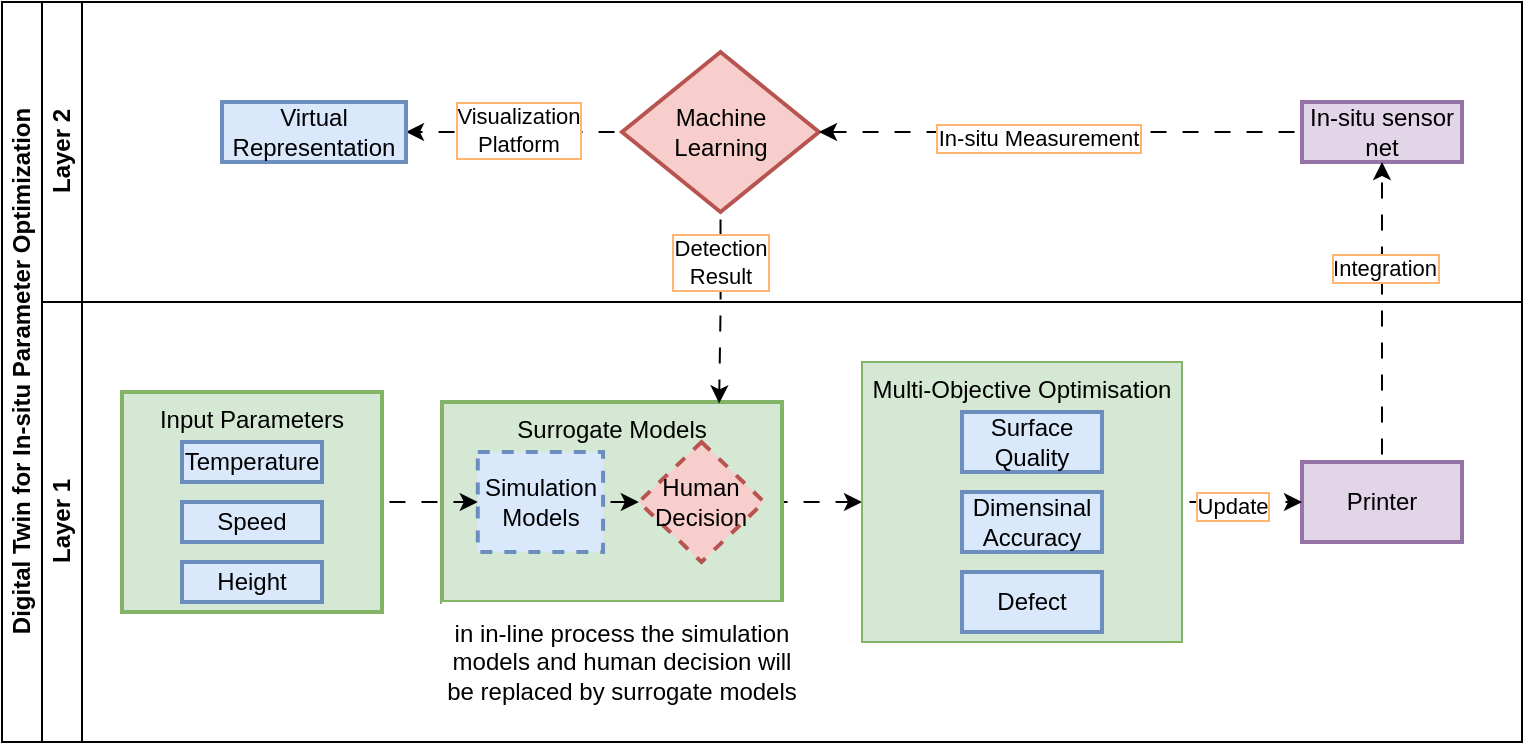 <mxfile version="21.6.6" type="github">
  <diagram id="prtHgNgQTEPvFCAcTncT" name="Page-1">
    <mxGraphModel dx="989" dy="545" grid="1" gridSize="10" guides="0" tooltips="1" connect="1" arrows="1" fold="1" page="1" pageScale="1" pageWidth="827" pageHeight="1169" math="0" shadow="0">
      <root>
        <mxCell id="0" />
        <mxCell id="1" parent="0" />
        <mxCell id="dNxyNK7c78bLwvsdeMH5-19" value="Digital Twin for In-situ Parameter Optimization" style="swimlane;html=1;childLayout=stackLayout;resizeParent=1;resizeParentMax=0;horizontal=0;startSize=20;horizontalStack=0;" parent="1" vertex="1">
          <mxGeometry x="80" y="130" width="760" height="370" as="geometry">
            <mxRectangle x="120" y="130" width="40" height="290" as="alternateBounds" />
          </mxGeometry>
        </mxCell>
        <mxCell id="dNxyNK7c78bLwvsdeMH5-21" value="Layer 2" style="swimlane;html=1;startSize=20;horizontal=0;" parent="dNxyNK7c78bLwvsdeMH5-19" vertex="1">
          <mxGeometry x="20" width="740" height="150" as="geometry" />
        </mxCell>
        <mxCell id="8les6vgHJH4l_29oiESj-36" value="" style="edgeStyle=orthogonalEdgeStyle;rounded=0;orthogonalLoop=1;jettySize=auto;html=1;flowAnimation=1;" parent="dNxyNK7c78bLwvsdeMH5-21" source="dNxyNK7c78bLwvsdeMH5-28" target="dNxyNK7c78bLwvsdeMH5-26" edge="1">
          <mxGeometry relative="1" as="geometry" />
        </mxCell>
        <mxCell id="FLHlSdp9hq_z3TYlONjC-6" value="Visualization&lt;br style=&quot;border-color: var(--border-color);&quot;&gt;Platform" style="edgeLabel;html=1;align=center;verticalAlign=middle;resizable=0;points=[];labelBorderColor=#FFB570;" parent="8les6vgHJH4l_29oiESj-36" vertex="1" connectable="0">
          <mxGeometry x="-0.041" y="-1" relative="1" as="geometry">
            <mxPoint as="offset" />
          </mxGeometry>
        </mxCell>
        <mxCell id="dNxyNK7c78bLwvsdeMH5-28" value="Machine&lt;br&gt;Learning" style="rhombus;whiteSpace=wrap;html=1;fontFamily=Helvetica;fontSize=12;align=center;fillColor=#f8cecc;strokeColor=#b85450;strokeWidth=2;" parent="dNxyNK7c78bLwvsdeMH5-21" vertex="1">
          <mxGeometry x="290" y="25" width="98.5" height="80" as="geometry" />
        </mxCell>
        <mxCell id="8les6vgHJH4l_29oiESj-34" style="edgeStyle=orthogonalEdgeStyle;rounded=0;orthogonalLoop=1;jettySize=auto;html=1;exitX=0;exitY=0.5;exitDx=0;exitDy=0;entryX=1;entryY=0.5;entryDx=0;entryDy=0;flowAnimation=1;" parent="dNxyNK7c78bLwvsdeMH5-21" source="8les6vgHJH4l_29oiESj-31" target="dNxyNK7c78bLwvsdeMH5-28" edge="1">
          <mxGeometry relative="1" as="geometry" />
        </mxCell>
        <mxCell id="FLHlSdp9hq_z3TYlONjC-3" value="In-situ Measurement" style="edgeLabel;html=1;align=center;verticalAlign=middle;resizable=0;points=[];labelBorderColor=#FFB570;" parent="8les6vgHJH4l_29oiESj-34" vertex="1" connectable="0">
          <mxGeometry x="0.097" y="3" relative="1" as="geometry">
            <mxPoint as="offset" />
          </mxGeometry>
        </mxCell>
        <mxCell id="8les6vgHJH4l_29oiESj-31" value="In-situ sensor net" style="rounded=0;whiteSpace=wrap;html=1;fillColor=#e1d5e7;strokeColor=#9673a6;strokeWidth=2;" parent="dNxyNK7c78bLwvsdeMH5-21" vertex="1">
          <mxGeometry x="630" y="50" width="80" height="30" as="geometry" />
        </mxCell>
        <mxCell id="dNxyNK7c78bLwvsdeMH5-26" value="Virtual&lt;br&gt;Representation" style="rounded=0;whiteSpace=wrap;html=1;fontFamily=Helvetica;fontSize=12;align=center;fillColor=#dae8fc;strokeColor=#6c8ebf;strokeWidth=2;" parent="dNxyNK7c78bLwvsdeMH5-21" vertex="1">
          <mxGeometry x="90" y="50" width="92" height="30" as="geometry" />
        </mxCell>
        <mxCell id="dNxyNK7c78bLwvsdeMH5-22" value="Layer 1" style="swimlane;html=1;startSize=20;horizontal=0;" parent="dNxyNK7c78bLwvsdeMH5-19" vertex="1">
          <mxGeometry x="20" y="150" width="740" height="220" as="geometry" />
        </mxCell>
        <mxCell id="x3EtyY7kSaxuX1-CC-FB-26" style="edgeStyle=orthogonalEdgeStyle;rounded=0;orthogonalLoop=1;jettySize=auto;html=1;exitX=1;exitY=0.5;exitDx=0;exitDy=0;entryX=0;entryY=0.5;entryDx=0;entryDy=0;ignoreEdge=0;flowAnimation=1;" parent="dNxyNK7c78bLwvsdeMH5-22" source="dNxyNK7c78bLwvsdeMH5-36" target="x3EtyY7kSaxuX1-CC-FB-1" edge="1">
          <mxGeometry relative="1" as="geometry" />
        </mxCell>
        <mxCell id="8les6vgHJH4l_29oiESj-29" value="Printer" style="rounded=0;whiteSpace=wrap;html=1;fillColor=#e1d5e7;strokeColor=#9673a6;strokeWidth=2;" parent="dNxyNK7c78bLwvsdeMH5-22" vertex="1">
          <mxGeometry x="630" y="80" width="80" height="40" as="geometry" />
        </mxCell>
        <mxCell id="x3EtyY7kSaxuX1-CC-FB-27" style="edgeStyle=orthogonalEdgeStyle;rounded=0;orthogonalLoop=1;jettySize=auto;html=1;exitX=1;exitY=0.5;exitDx=0;exitDy=0;entryX=0;entryY=0.5;entryDx=0;entryDy=0;ignoreEdge=0;flowAnimation=1;" parent="dNxyNK7c78bLwvsdeMH5-22" source="x3EtyY7kSaxuX1-CC-FB-1" target="8les6vgHJH4l_29oiESj-29" edge="1">
          <mxGeometry relative="1" as="geometry" />
        </mxCell>
        <mxCell id="FLHlSdp9hq_z3TYlONjC-12" value="Update" style="edgeLabel;html=1;align=center;verticalAlign=middle;resizable=0;points=[];labelBorderColor=#FFB570;" parent="x3EtyY7kSaxuX1-CC-FB-27" vertex="1" connectable="0">
          <mxGeometry x="-0.162" y="-2" relative="1" as="geometry">
            <mxPoint as="offset" />
          </mxGeometry>
        </mxCell>
        <mxCell id="FLHlSdp9hq_z3TYlONjC-8" value="" style="group" parent="dNxyNK7c78bLwvsdeMH5-22" vertex="1" connectable="0">
          <mxGeometry x="40" y="45" width="130" height="110" as="geometry" />
        </mxCell>
        <mxCell id="x3EtyY7kSaxuX1-CC-FB-24" value="Input Parameters" style="rounded=0;whiteSpace=wrap;html=1;verticalAlign=top;fillColor=#d5e8d4;strokeColor=#82b366;strokeWidth=2;" parent="FLHlSdp9hq_z3TYlONjC-8" vertex="1">
          <mxGeometry width="130" height="110" as="geometry" />
        </mxCell>
        <mxCell id="8les6vgHJH4l_29oiESj-4" value="Temperature" style="rounded=0;whiteSpace=wrap;html=1;fillColor=#dae8fc;strokeColor=#6c8ebf;strokeWidth=2;" parent="FLHlSdp9hq_z3TYlONjC-8" vertex="1">
          <mxGeometry x="30" y="25" width="70" height="20" as="geometry" />
        </mxCell>
        <mxCell id="8les6vgHJH4l_29oiESj-7" value="Speed" style="rounded=0;whiteSpace=wrap;html=1;fillColor=#dae8fc;strokeColor=#6c8ebf;strokeWidth=2;" parent="FLHlSdp9hq_z3TYlONjC-8" vertex="1">
          <mxGeometry x="30" y="55" width="70" height="20" as="geometry" />
        </mxCell>
        <mxCell id="8les6vgHJH4l_29oiESj-8" value="Height" style="rounded=0;whiteSpace=wrap;html=1;fillColor=#dae8fc;strokeColor=#6c8ebf;strokeWidth=2;" parent="FLHlSdp9hq_z3TYlONjC-8" vertex="1">
          <mxGeometry x="30" y="85" width="70" height="20" as="geometry" />
        </mxCell>
        <mxCell id="FLHlSdp9hq_z3TYlONjC-9" value="" style="group" parent="dNxyNK7c78bLwvsdeMH5-22" vertex="1" connectable="0">
          <mxGeometry x="200" y="50" width="170" height="100" as="geometry" />
        </mxCell>
        <mxCell id="8les6vgHJH4l_29oiESj-18" value="Surrogate Models" style="rounded=0;whiteSpace=wrap;html=1;verticalAlign=top;fillColor=#d5e8d4;strokeColor=#82b366;strokeWidth=2;" parent="FLHlSdp9hq_z3TYlONjC-9" vertex="1">
          <mxGeometry width="170" height="100" as="geometry" />
        </mxCell>
        <mxCell id="dNxyNK7c78bLwvsdeMH5-36" value="Human&lt;br&gt;Decision" style="rhombus;whiteSpace=wrap;html=1;fontFamily=Helvetica;fontSize=12;align=center;fillColor=#f8cecc;strokeColor=#b85450;strokeWidth=2;dashed=1;" parent="FLHlSdp9hq_z3TYlONjC-9" vertex="1">
          <mxGeometry x="98.421" y="20" width="62.632" height="60" as="geometry" />
        </mxCell>
        <mxCell id="x3EtyY7kSaxuX1-CC-FB-9" value="Simulation Models" style="rounded=0;whiteSpace=wrap;html=1;fontFamily=Helvetica;fontSize=12;align=center;fillColor=#dae8fc;strokeColor=#6c8ebf;strokeWidth=2;dashed=1;" parent="FLHlSdp9hq_z3TYlONjC-9" vertex="1">
          <mxGeometry x="17.895" y="25" width="62.632" height="50" as="geometry" />
        </mxCell>
        <mxCell id="x3EtyY7kSaxuX1-CC-FB-11" style="edgeStyle=orthogonalEdgeStyle;rounded=0;orthogonalLoop=1;jettySize=auto;html=1;exitX=1;exitY=0.5;exitDx=0;exitDy=0;entryX=0;entryY=0.5;entryDx=0;entryDy=0;ignoreEdge=0;flowAnimation=1;" parent="FLHlSdp9hq_z3TYlONjC-9" source="x3EtyY7kSaxuX1-CC-FB-9" target="dNxyNK7c78bLwvsdeMH5-36" edge="1">
          <mxGeometry relative="1" as="geometry">
            <mxPoint x="307.789" y="70" as="targetPoint" />
          </mxGeometry>
        </mxCell>
        <mxCell id="FLHlSdp9hq_z3TYlONjC-11" value="" style="group" parent="dNxyNK7c78bLwvsdeMH5-22" vertex="1" connectable="0">
          <mxGeometry x="410" y="30" width="160" height="140" as="geometry" />
        </mxCell>
        <mxCell id="x3EtyY7kSaxuX1-CC-FB-1" value="Multi-Objective Optimisation" style="rounded=0;whiteSpace=wrap;html=1;fillColor=#d5e8d4;strokeColor=#82b366;verticalAlign=top;" parent="FLHlSdp9hq_z3TYlONjC-11" vertex="1">
          <mxGeometry width="160" height="140" as="geometry" />
        </mxCell>
        <mxCell id="x3EtyY7kSaxuX1-CC-FB-2" value="Surface Quality" style="rounded=0;whiteSpace=wrap;html=1;fillColor=#dae8fc;strokeColor=#6c8ebf;strokeWidth=2;" parent="FLHlSdp9hq_z3TYlONjC-11" vertex="1">
          <mxGeometry x="50" y="25" width="70" height="30" as="geometry" />
        </mxCell>
        <mxCell id="x3EtyY7kSaxuX1-CC-FB-3" value="Dimensinal Accuracy" style="rounded=0;whiteSpace=wrap;html=1;fillColor=#dae8fc;strokeColor=#6c8ebf;strokeWidth=2;" parent="FLHlSdp9hq_z3TYlONjC-11" vertex="1">
          <mxGeometry x="50" y="65" width="70" height="30" as="geometry" />
        </mxCell>
        <mxCell id="x3EtyY7kSaxuX1-CC-FB-23" value="Defect" style="rounded=0;whiteSpace=wrap;html=1;fillColor=#dae8fc;strokeColor=#6c8ebf;strokeWidth=2;" parent="FLHlSdp9hq_z3TYlONjC-11" vertex="1">
          <mxGeometry x="50" y="105" width="70" height="30" as="geometry" />
        </mxCell>
        <mxCell id="x3EtyY7kSaxuX1-CC-FB-25" style="edgeStyle=orthogonalEdgeStyle;rounded=0;orthogonalLoop=1;jettySize=auto;html=1;exitX=1;exitY=0.5;exitDx=0;exitDy=0;entryX=0;entryY=0.5;entryDx=0;entryDy=0;ignoreEdge=0;flowAnimation=1;" parent="dNxyNK7c78bLwvsdeMH5-22" source="x3EtyY7kSaxuX1-CC-FB-24" target="x3EtyY7kSaxuX1-CC-FB-9" edge="1">
          <mxGeometry relative="1" as="geometry" />
        </mxCell>
        <mxCell id="FLHlSdp9hq_z3TYlONjC-16" value="in in-line process the simulation models and human decision will be replaced by surrogate models" style="rounded=0;whiteSpace=wrap;html=1;strokeColor=none;" parent="dNxyNK7c78bLwvsdeMH5-22" vertex="1">
          <mxGeometry x="200" y="150" width="180" height="60" as="geometry" />
        </mxCell>
        <mxCell id="8les6vgHJH4l_29oiESj-32" style="edgeStyle=orthogonalEdgeStyle;rounded=0;orthogonalLoop=1;jettySize=auto;html=1;exitX=0.5;exitY=0;exitDx=0;exitDy=0;entryX=0.5;entryY=1;entryDx=0;entryDy=0;flowAnimation=1;" parent="dNxyNK7c78bLwvsdeMH5-19" source="8les6vgHJH4l_29oiESj-29" target="8les6vgHJH4l_29oiESj-31" edge="1">
          <mxGeometry relative="1" as="geometry" />
        </mxCell>
        <mxCell id="FLHlSdp9hq_z3TYlONjC-5" value="Integration" style="edgeLabel;html=1;align=center;verticalAlign=middle;resizable=0;points=[];labelBorderColor=#FFB570;" parent="8les6vgHJH4l_29oiESj-32" vertex="1" connectable="0">
          <mxGeometry x="0.301" y="-1" relative="1" as="geometry">
            <mxPoint as="offset" />
          </mxGeometry>
        </mxCell>
        <mxCell id="FLHlSdp9hq_z3TYlONjC-13" style="edgeStyle=orthogonalEdgeStyle;rounded=0;orthogonalLoop=1;jettySize=auto;html=1;exitX=0.5;exitY=1;exitDx=0;exitDy=0;entryX=0.815;entryY=0.007;entryDx=0;entryDy=0;entryPerimeter=0;flowAnimation=1;" parent="dNxyNK7c78bLwvsdeMH5-19" source="dNxyNK7c78bLwvsdeMH5-28" target="8les6vgHJH4l_29oiESj-18" edge="1">
          <mxGeometry relative="1" as="geometry" />
        </mxCell>
        <mxCell id="FLHlSdp9hq_z3TYlONjC-14" value="Detection&lt;br&gt;Result" style="edgeLabel;html=1;align=center;verticalAlign=middle;resizable=0;points=[];labelBorderColor=#FFB570;" parent="FLHlSdp9hq_z3TYlONjC-13" vertex="1" connectable="0">
          <mxGeometry x="-0.345" y="-1" relative="1" as="geometry">
            <mxPoint y="-7" as="offset" />
          </mxGeometry>
        </mxCell>
      </root>
    </mxGraphModel>
  </diagram>
</mxfile>
